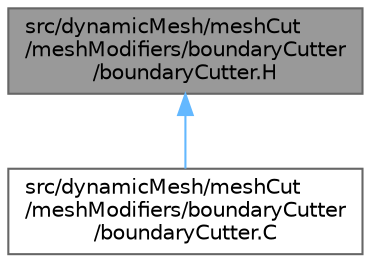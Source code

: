 digraph "src/dynamicMesh/meshCut/meshModifiers/boundaryCutter/boundaryCutter.H"
{
 // LATEX_PDF_SIZE
  bgcolor="transparent";
  edge [fontname=Helvetica,fontsize=10,labelfontname=Helvetica,labelfontsize=10];
  node [fontname=Helvetica,fontsize=10,shape=box,height=0.2,width=0.4];
  Node1 [id="Node000001",label="src/dynamicMesh/meshCut\l/meshModifiers/boundaryCutter\l/boundaryCutter.H",height=0.2,width=0.4,color="gray40", fillcolor="grey60", style="filled", fontcolor="black",tooltip=" "];
  Node1 -> Node2 [id="edge1_Node000001_Node000002",dir="back",color="steelblue1",style="solid",tooltip=" "];
  Node2 [id="Node000002",label="src/dynamicMesh/meshCut\l/meshModifiers/boundaryCutter\l/boundaryCutter.C",height=0.2,width=0.4,color="grey40", fillcolor="white", style="filled",URL="$boundaryCutter_8C.html",tooltip=" "];
}
